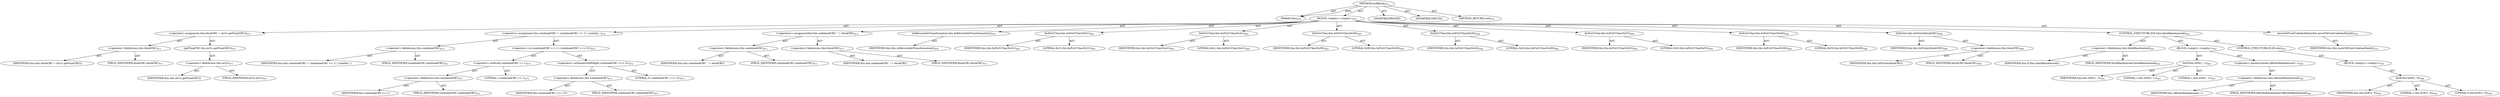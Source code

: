 digraph "endBlock" {  
"111669149708" [label = <(METHOD,endBlock)<SUB>470</SUB>> ]
"115964116997" [label = <(PARAM,this)<SUB>470</SUB>> ]
"25769803833" [label = <(BLOCK,&lt;empty&gt;,&lt;empty&gt;)<SUB>470</SUB>> ]
"30064771550" [label = <(&lt;operator&gt;.assignment,this.blockCRC = mCrc.getFinalCRC())<SUB>471</SUB>> ]
"30064771551" [label = <(&lt;operator&gt;.fieldAccess,this.blockCRC)<SUB>471</SUB>> ]
"68719477158" [label = <(IDENTIFIER,this,this.blockCRC = mCrc.getFinalCRC())> ]
"55834574953" [label = <(FIELD_IDENTIFIER,blockCRC,blockCRC)<SUB>471</SUB>> ]
"30064771552" [label = <(getFinalCRC,this.mCrc.getFinalCRC())<SUB>471</SUB>> ]
"30064771553" [label = <(&lt;operator&gt;.fieldAccess,this.mCrc)<SUB>471</SUB>> ]
"68719477159" [label = <(IDENTIFIER,this,this.mCrc.getFinalCRC())> ]
"55834574954" [label = <(FIELD_IDENTIFIER,mCrc,mCrc)<SUB>471</SUB>> ]
"30064771554" [label = <(&lt;operator&gt;.assignment,this.combinedCRC = (combinedCRC &lt;&lt; 1) | (combin...)<SUB>472</SUB>> ]
"30064771555" [label = <(&lt;operator&gt;.fieldAccess,this.combinedCRC)<SUB>472</SUB>> ]
"68719477160" [label = <(IDENTIFIER,this,this.combinedCRC = (combinedCRC &lt;&lt; 1) | (combin...)> ]
"55834574955" [label = <(FIELD_IDENTIFIER,combinedCRC,combinedCRC)<SUB>472</SUB>> ]
"30064771556" [label = <(&lt;operator&gt;.or,(combinedCRC &lt;&lt; 1) | (combinedCRC &gt;&gt;&gt; 31))<SUB>472</SUB>> ]
"30064771557" [label = <(&lt;operator&gt;.shiftLeft,combinedCRC &lt;&lt; 1)<SUB>472</SUB>> ]
"30064771558" [label = <(&lt;operator&gt;.fieldAccess,this.combinedCRC)<SUB>472</SUB>> ]
"68719477161" [label = <(IDENTIFIER,this,combinedCRC &lt;&lt; 1)> ]
"55834574956" [label = <(FIELD_IDENTIFIER,combinedCRC,combinedCRC)<SUB>472</SUB>> ]
"90194313355" [label = <(LITERAL,1,combinedCRC &lt;&lt; 1)<SUB>472</SUB>> ]
"30064771559" [label = <(&lt;operator&gt;.arithmeticShiftRight,combinedCRC &gt;&gt;&gt; 31)<SUB>472</SUB>> ]
"30064771560" [label = <(&lt;operator&gt;.fieldAccess,this.combinedCRC)<SUB>472</SUB>> ]
"68719477162" [label = <(IDENTIFIER,this,combinedCRC &gt;&gt;&gt; 31)> ]
"55834574957" [label = <(FIELD_IDENTIFIER,combinedCRC,combinedCRC)<SUB>472</SUB>> ]
"90194313356" [label = <(LITERAL,31,combinedCRC &gt;&gt;&gt; 31)<SUB>472</SUB>> ]
"30064771561" [label = <(&lt;operators&gt;.assignmentXor,this.combinedCRC ^= blockCRC)<SUB>473</SUB>> ]
"30064771562" [label = <(&lt;operator&gt;.fieldAccess,this.combinedCRC)<SUB>473</SUB>> ]
"68719477163" [label = <(IDENTIFIER,this,this.combinedCRC ^= blockCRC)> ]
"55834574958" [label = <(FIELD_IDENTIFIER,combinedCRC,combinedCRC)<SUB>473</SUB>> ]
"30064771563" [label = <(&lt;operator&gt;.fieldAccess,this.blockCRC)<SUB>473</SUB>> ]
"68719477164" [label = <(IDENTIFIER,this,this.combinedCRC ^= blockCRC)> ]
"55834574959" [label = <(FIELD_IDENTIFIER,blockCRC,blockCRC)<SUB>473</SUB>> ]
"30064771564" [label = <(doReversibleTransformation,this.doReversibleTransformation())<SUB>476</SUB>> ]
"68719476747" [label = <(IDENTIFIER,this,this.doReversibleTransformation())<SUB>476</SUB>> ]
"30064771565" [label = <(bsPutUChar,this.bsPutUChar(0x31))<SUB>491</SUB>> ]
"68719476748" [label = <(IDENTIFIER,this,this.bsPutUChar(0x31))<SUB>491</SUB>> ]
"90194313357" [label = <(LITERAL,0x31,this.bsPutUChar(0x31))<SUB>491</SUB>> ]
"30064771566" [label = <(bsPutUChar,this.bsPutUChar(0x41))<SUB>492</SUB>> ]
"68719476749" [label = <(IDENTIFIER,this,this.bsPutUChar(0x41))<SUB>492</SUB>> ]
"90194313358" [label = <(LITERAL,0x41,this.bsPutUChar(0x41))<SUB>492</SUB>> ]
"30064771567" [label = <(bsPutUChar,this.bsPutUChar(0x59))<SUB>493</SUB>> ]
"68719476750" [label = <(IDENTIFIER,this,this.bsPutUChar(0x59))<SUB>493</SUB>> ]
"90194313359" [label = <(LITERAL,0x59,this.bsPutUChar(0x59))<SUB>493</SUB>> ]
"30064771568" [label = <(bsPutUChar,this.bsPutUChar(0x26))<SUB>494</SUB>> ]
"68719476751" [label = <(IDENTIFIER,this,this.bsPutUChar(0x26))<SUB>494</SUB>> ]
"90194313360" [label = <(LITERAL,0x26,this.bsPutUChar(0x26))<SUB>494</SUB>> ]
"30064771569" [label = <(bsPutUChar,this.bsPutUChar(0x53))<SUB>495</SUB>> ]
"68719476752" [label = <(IDENTIFIER,this,this.bsPutUChar(0x53))<SUB>495</SUB>> ]
"90194313361" [label = <(LITERAL,0x53,this.bsPutUChar(0x53))<SUB>495</SUB>> ]
"30064771570" [label = <(bsPutUChar,this.bsPutUChar(0x59))<SUB>496</SUB>> ]
"68719476753" [label = <(IDENTIFIER,this,this.bsPutUChar(0x59))<SUB>496</SUB>> ]
"90194313362" [label = <(LITERAL,0x59,this.bsPutUChar(0x59))<SUB>496</SUB>> ]
"30064771571" [label = <(bsPutint,this.bsPutint(blockCRC))<SUB>499</SUB>> ]
"68719476754" [label = <(IDENTIFIER,this,this.bsPutint(blockCRC))<SUB>499</SUB>> ]
"30064771572" [label = <(&lt;operator&gt;.fieldAccess,this.blockCRC)<SUB>499</SUB>> ]
"68719477165" [label = <(IDENTIFIER,this,this.bsPutint(blockCRC))> ]
"55834574960" [label = <(FIELD_IDENTIFIER,blockCRC,blockCRC)<SUB>499</SUB>> ]
"47244640302" [label = <(CONTROL_STRUCTURE,IF,if (this.blockRandomised))<SUB>502</SUB>> ]
"30064771573" [label = <(&lt;operator&gt;.fieldAccess,this.blockRandomised)<SUB>502</SUB>> ]
"68719477166" [label = <(IDENTIFIER,this,if (this.blockRandomised))> ]
"55834574961" [label = <(FIELD_IDENTIFIER,blockRandomised,blockRandomised)<SUB>502</SUB>> ]
"25769803834" [label = <(BLOCK,&lt;empty&gt;,&lt;empty&gt;)<SUB>502</SUB>> ]
"30064771574" [label = <(bsW,this.bsW(1, 1))<SUB>503</SUB>> ]
"68719476755" [label = <(IDENTIFIER,this,this.bsW(1, 1))<SUB>503</SUB>> ]
"90194313363" [label = <(LITERAL,1,this.bsW(1, 1))<SUB>503</SUB>> ]
"90194313364" [label = <(LITERAL,1,this.bsW(1, 1))<SUB>503</SUB>> ]
"30064771575" [label = <(&lt;operator&gt;.postIncrement,nBlocksRandomised++)<SUB>504</SUB>> ]
"30064771576" [label = <(&lt;operator&gt;.fieldAccess,this.nBlocksRandomised)<SUB>504</SUB>> ]
"68719477167" [label = <(IDENTIFIER,this,nBlocksRandomised++)> ]
"55834574962" [label = <(FIELD_IDENTIFIER,nBlocksRandomised,nBlocksRandomised)<SUB>504</SUB>> ]
"47244640303" [label = <(CONTROL_STRUCTURE,ELSE,else)<SUB>505</SUB>> ]
"25769803835" [label = <(BLOCK,&lt;empty&gt;,&lt;empty&gt;)<SUB>505</SUB>> ]
"30064771577" [label = <(bsW,this.bsW(1, 0))<SUB>506</SUB>> ]
"68719476756" [label = <(IDENTIFIER,this,this.bsW(1, 0))<SUB>506</SUB>> ]
"90194313365" [label = <(LITERAL,1,this.bsW(1, 0))<SUB>506</SUB>> ]
"90194313366" [label = <(LITERAL,0,this.bsW(1, 0))<SUB>506</SUB>> ]
"30064771578" [label = <(moveToFrontCodeAndSend,this.moveToFrontCodeAndSend())<SUB>510</SUB>> ]
"68719476757" [label = <(IDENTIFIER,this,this.moveToFrontCodeAndSend())<SUB>510</SUB>> ]
"133143986237" [label = <(MODIFIER,PRIVATE)> ]
"133143986238" [label = <(MODIFIER,VIRTUAL)> ]
"128849018892" [label = <(METHOD_RETURN,void)<SUB>470</SUB>> ]
  "111669149708" -> "115964116997"  [ label = "AST: "] 
  "111669149708" -> "25769803833"  [ label = "AST: "] 
  "111669149708" -> "133143986237"  [ label = "AST: "] 
  "111669149708" -> "133143986238"  [ label = "AST: "] 
  "111669149708" -> "128849018892"  [ label = "AST: "] 
  "25769803833" -> "30064771550"  [ label = "AST: "] 
  "25769803833" -> "30064771554"  [ label = "AST: "] 
  "25769803833" -> "30064771561"  [ label = "AST: "] 
  "25769803833" -> "30064771564"  [ label = "AST: "] 
  "25769803833" -> "30064771565"  [ label = "AST: "] 
  "25769803833" -> "30064771566"  [ label = "AST: "] 
  "25769803833" -> "30064771567"  [ label = "AST: "] 
  "25769803833" -> "30064771568"  [ label = "AST: "] 
  "25769803833" -> "30064771569"  [ label = "AST: "] 
  "25769803833" -> "30064771570"  [ label = "AST: "] 
  "25769803833" -> "30064771571"  [ label = "AST: "] 
  "25769803833" -> "47244640302"  [ label = "AST: "] 
  "25769803833" -> "30064771578"  [ label = "AST: "] 
  "30064771550" -> "30064771551"  [ label = "AST: "] 
  "30064771550" -> "30064771552"  [ label = "AST: "] 
  "30064771551" -> "68719477158"  [ label = "AST: "] 
  "30064771551" -> "55834574953"  [ label = "AST: "] 
  "30064771552" -> "30064771553"  [ label = "AST: "] 
  "30064771553" -> "68719477159"  [ label = "AST: "] 
  "30064771553" -> "55834574954"  [ label = "AST: "] 
  "30064771554" -> "30064771555"  [ label = "AST: "] 
  "30064771554" -> "30064771556"  [ label = "AST: "] 
  "30064771555" -> "68719477160"  [ label = "AST: "] 
  "30064771555" -> "55834574955"  [ label = "AST: "] 
  "30064771556" -> "30064771557"  [ label = "AST: "] 
  "30064771556" -> "30064771559"  [ label = "AST: "] 
  "30064771557" -> "30064771558"  [ label = "AST: "] 
  "30064771557" -> "90194313355"  [ label = "AST: "] 
  "30064771558" -> "68719477161"  [ label = "AST: "] 
  "30064771558" -> "55834574956"  [ label = "AST: "] 
  "30064771559" -> "30064771560"  [ label = "AST: "] 
  "30064771559" -> "90194313356"  [ label = "AST: "] 
  "30064771560" -> "68719477162"  [ label = "AST: "] 
  "30064771560" -> "55834574957"  [ label = "AST: "] 
  "30064771561" -> "30064771562"  [ label = "AST: "] 
  "30064771561" -> "30064771563"  [ label = "AST: "] 
  "30064771562" -> "68719477163"  [ label = "AST: "] 
  "30064771562" -> "55834574958"  [ label = "AST: "] 
  "30064771563" -> "68719477164"  [ label = "AST: "] 
  "30064771563" -> "55834574959"  [ label = "AST: "] 
  "30064771564" -> "68719476747"  [ label = "AST: "] 
  "30064771565" -> "68719476748"  [ label = "AST: "] 
  "30064771565" -> "90194313357"  [ label = "AST: "] 
  "30064771566" -> "68719476749"  [ label = "AST: "] 
  "30064771566" -> "90194313358"  [ label = "AST: "] 
  "30064771567" -> "68719476750"  [ label = "AST: "] 
  "30064771567" -> "90194313359"  [ label = "AST: "] 
  "30064771568" -> "68719476751"  [ label = "AST: "] 
  "30064771568" -> "90194313360"  [ label = "AST: "] 
  "30064771569" -> "68719476752"  [ label = "AST: "] 
  "30064771569" -> "90194313361"  [ label = "AST: "] 
  "30064771570" -> "68719476753"  [ label = "AST: "] 
  "30064771570" -> "90194313362"  [ label = "AST: "] 
  "30064771571" -> "68719476754"  [ label = "AST: "] 
  "30064771571" -> "30064771572"  [ label = "AST: "] 
  "30064771572" -> "68719477165"  [ label = "AST: "] 
  "30064771572" -> "55834574960"  [ label = "AST: "] 
  "47244640302" -> "30064771573"  [ label = "AST: "] 
  "47244640302" -> "25769803834"  [ label = "AST: "] 
  "47244640302" -> "47244640303"  [ label = "AST: "] 
  "30064771573" -> "68719477166"  [ label = "AST: "] 
  "30064771573" -> "55834574961"  [ label = "AST: "] 
  "25769803834" -> "30064771574"  [ label = "AST: "] 
  "25769803834" -> "30064771575"  [ label = "AST: "] 
  "30064771574" -> "68719476755"  [ label = "AST: "] 
  "30064771574" -> "90194313363"  [ label = "AST: "] 
  "30064771574" -> "90194313364"  [ label = "AST: "] 
  "30064771575" -> "30064771576"  [ label = "AST: "] 
  "30064771576" -> "68719477167"  [ label = "AST: "] 
  "30064771576" -> "55834574962"  [ label = "AST: "] 
  "47244640303" -> "25769803835"  [ label = "AST: "] 
  "25769803835" -> "30064771577"  [ label = "AST: "] 
  "30064771577" -> "68719476756"  [ label = "AST: "] 
  "30064771577" -> "90194313365"  [ label = "AST: "] 
  "30064771577" -> "90194313366"  [ label = "AST: "] 
  "30064771578" -> "68719476757"  [ label = "AST: "] 
  "111669149708" -> "115964116997"  [ label = "DDG: "] 
}

